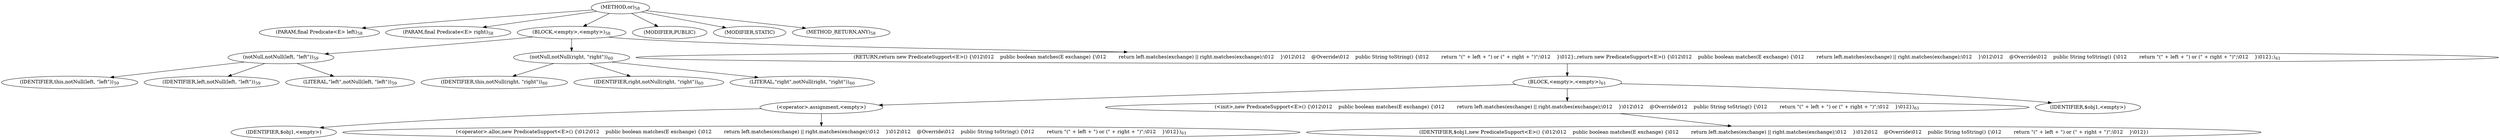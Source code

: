digraph "or" {  
"40" [label = <(METHOD,or)<SUB>58</SUB>> ]
"41" [label = <(PARAM,final Predicate&lt;E&gt; left)<SUB>58</SUB>> ]
"42" [label = <(PARAM,final Predicate&lt;E&gt; right)<SUB>58</SUB>> ]
"43" [label = <(BLOCK,&lt;empty&gt;,&lt;empty&gt;)<SUB>58</SUB>> ]
"44" [label = <(notNull,notNull(left, &quot;left&quot;))<SUB>59</SUB>> ]
"45" [label = <(IDENTIFIER,this,notNull(left, &quot;left&quot;))<SUB>59</SUB>> ]
"46" [label = <(IDENTIFIER,left,notNull(left, &quot;left&quot;))<SUB>59</SUB>> ]
"47" [label = <(LITERAL,&quot;left&quot;,notNull(left, &quot;left&quot;))<SUB>59</SUB>> ]
"48" [label = <(notNull,notNull(right, &quot;right&quot;))<SUB>60</SUB>> ]
"49" [label = <(IDENTIFIER,this,notNull(right, &quot;right&quot;))<SUB>60</SUB>> ]
"50" [label = <(IDENTIFIER,right,notNull(right, &quot;right&quot;))<SUB>60</SUB>> ]
"51" [label = <(LITERAL,&quot;right&quot;,notNull(right, &quot;right&quot;))<SUB>60</SUB>> ]
"52" [label = <(RETURN,return new PredicateSupport&lt;E&gt;() {\012\012    public boolean matches(E exchange) {\012        return left.matches(exchange) || right.matches(exchange);\012    }\012\012    @Override\012    public String toString() {\012        return &quot;(&quot; + left + &quot;) or (&quot; + right + &quot;)&quot;;\012    }\012};,return new PredicateSupport&lt;E&gt;() {\012\012    public boolean matches(E exchange) {\012        return left.matches(exchange) || right.matches(exchange);\012    }\012\012    @Override\012    public String toString() {\012        return &quot;(&quot; + left + &quot;) or (&quot; + right + &quot;)&quot;;\012    }\012};)<SUB>61</SUB>> ]
"53" [label = <(BLOCK,&lt;empty&gt;,&lt;empty&gt;)<SUB>61</SUB>> ]
"54" [label = <(&lt;operator&gt;.assignment,&lt;empty&gt;)> ]
"55" [label = <(IDENTIFIER,$obj1,&lt;empty&gt;)> ]
"56" [label = <(&lt;operator&gt;.alloc,new PredicateSupport&lt;E&gt;() {\012\012    public boolean matches(E exchange) {\012        return left.matches(exchange) || right.matches(exchange);\012    }\012\012    @Override\012    public String toString() {\012        return &quot;(&quot; + left + &quot;) or (&quot; + right + &quot;)&quot;;\012    }\012})<SUB>61</SUB>> ]
"57" [label = <(&lt;init&gt;,new PredicateSupport&lt;E&gt;() {\012\012    public boolean matches(E exchange) {\012        return left.matches(exchange) || right.matches(exchange);\012    }\012\012    @Override\012    public String toString() {\012        return &quot;(&quot; + left + &quot;) or (&quot; + right + &quot;)&quot;;\012    }\012})<SUB>61</SUB>> ]
"58" [label = <(IDENTIFIER,$obj1,new PredicateSupport&lt;E&gt;() {\012\012    public boolean matches(E exchange) {\012        return left.matches(exchange) || right.matches(exchange);\012    }\012\012    @Override\012    public String toString() {\012        return &quot;(&quot; + left + &quot;) or (&quot; + right + &quot;)&quot;;\012    }\012})> ]
"59" [label = <(IDENTIFIER,$obj1,&lt;empty&gt;)> ]
"60" [label = <(MODIFIER,PUBLIC)> ]
"61" [label = <(MODIFIER,STATIC)> ]
"62" [label = <(METHOD_RETURN,ANY)<SUB>58</SUB>> ]
  "40" -> "41" 
  "40" -> "42" 
  "40" -> "43" 
  "40" -> "60" 
  "40" -> "61" 
  "40" -> "62" 
  "43" -> "44" 
  "43" -> "48" 
  "43" -> "52" 
  "44" -> "45" 
  "44" -> "46" 
  "44" -> "47" 
  "48" -> "49" 
  "48" -> "50" 
  "48" -> "51" 
  "52" -> "53" 
  "53" -> "54" 
  "53" -> "57" 
  "53" -> "59" 
  "54" -> "55" 
  "54" -> "56" 
  "57" -> "58" 
}
